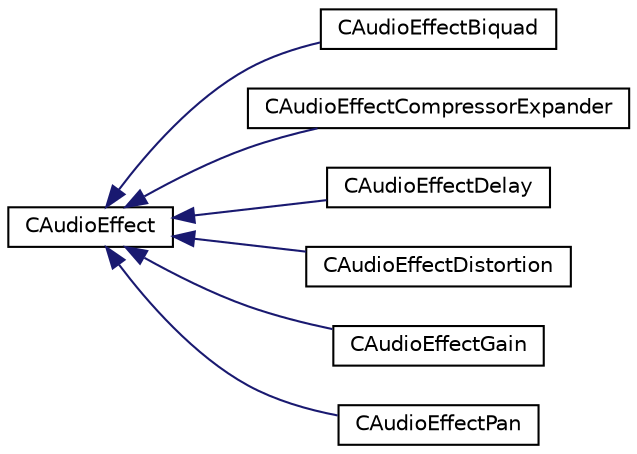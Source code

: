 digraph "Graphical Class Hierarchy"
{
 // LATEX_PDF_SIZE
  edge [fontname="Helvetica",fontsize="10",labelfontname="Helvetica",labelfontsize="10"];
  node [fontname="Helvetica",fontsize="10",shape=record];
  rankdir="LR";
  Node0 [label="CAudioEffect",height=0.2,width=0.4,color="black", fillcolor="white", style="filled",URL="$class_c_audio_effect.html",tooltip="audio effect base class"];
  Node0 -> Node1 [dir="back",color="midnightblue",fontsize="10",style="solid",fontname="Helvetica"];
  Node1 [label="CAudioEffectBiquad",height=0.2,width=0.4,color="black", fillcolor="white", style="filled",URL="$class_c_audio_effect_biquad.html",tooltip="audio effect class for biquad filter"];
  Node0 -> Node2 [dir="back",color="midnightblue",fontsize="10",style="solid",fontname="Helvetica"];
  Node2 [label="CAudioEffectCompressorExpander",height=0.2,width=0.4,color="black", fillcolor="white", style="filled",URL="$class_c_audio_effect_compressor_expander.html",tooltip="audio effect class for compression and expander"];
  Node0 -> Node3 [dir="back",color="midnightblue",fontsize="10",style="solid",fontname="Helvetica"];
  Node3 [label="CAudioEffectDelay",height=0.2,width=0.4,color="black", fillcolor="white", style="filled",URL="$class_c_audio_effect_delay.html",tooltip="audio effect class for delay related effects"];
  Node0 -> Node4 [dir="back",color="midnightblue",fontsize="10",style="solid",fontname="Helvetica"];
  Node4 [label="CAudioEffectDistortion",height=0.2,width=0.4,color="black", fillcolor="white", style="filled",URL="$class_c_audio_effect_distortion.html",tooltip="audio effect class for distortion"];
  Node0 -> Node5 [dir="back",color="midnightblue",fontsize="10",style="solid",fontname="Helvetica"];
  Node5 [label="CAudioEffectGain",height=0.2,width=0.4,color="black", fillcolor="white", style="filled",URL="$class_c_audio_effect_gain.html",tooltip="audio effect class for gain"];
  Node0 -> Node6 [dir="back",color="midnightblue",fontsize="10",style="solid",fontname="Helvetica"];
  Node6 [label="CAudioEffectPan",height=0.2,width=0.4,color="black", fillcolor="white", style="filled",URL="$class_c_audio_effect_pan.html",tooltip="audio effect class for pan"];
}
